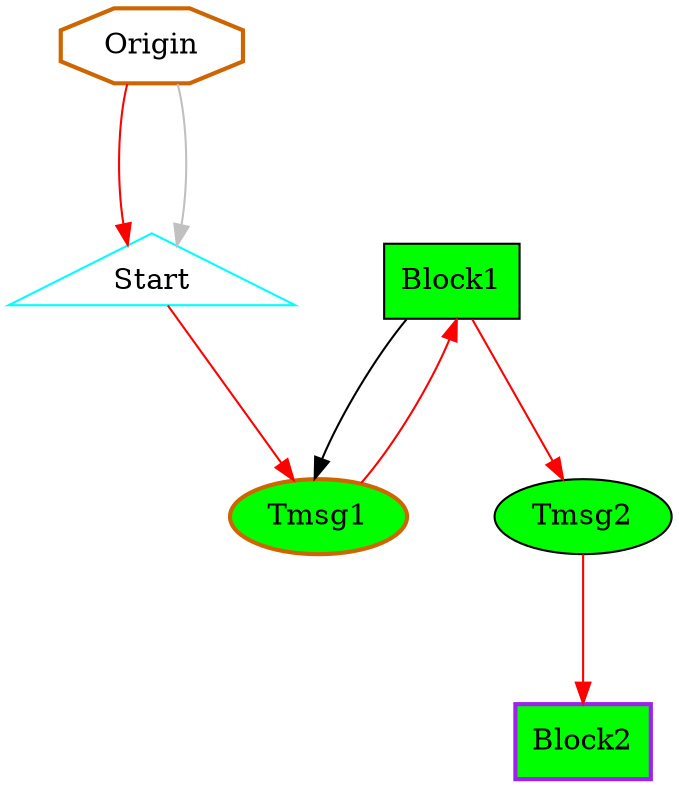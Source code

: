 digraph G {
graph [root="Demo",rankdir   = TB, nodesep           = 0.6, mindist     = 1.0, ranksep = 1.0, overlap = false]
node [style     = "filled", fillcolor = "white", color = "black"]
Block1[cpu="0", flags="0x00100107", type="block", tperiod="10000000", pattern="A", patentry="false", patexit="false", beamproc="beamA", bpentry="false", bpexit="false", qlo="true", qhi="false", qil="false", shape     = "rectangle", fillcolor = "green"];
Block2[cpu="0", flags="0x00108107", type="block", tperiod="10000000", pattern="A", patentry="false", patexit="true", beamproc="beamA", bpentry="false", bpexit="false", qlo="true", qhi="false", qil="false", shape     = "rectangle", fillcolor = "green", penwidth=2, color = "purple"];
Origin[cpu="0", flags="0x0000200d", type="origin", toffs="0", pattern="B", patentry="true", patexit="false", beamproc="undefined", bpentry="false", bpexit="false", thread="1", shape     = "octagon", color  = "cyan", fillcolor = "white", penwidth=2, color = "darkorange3"];
Start[cpu="0", flags="0x0000800e", type="startthread", toffs="0", pattern="B", patentry="false", patexit="true", beamproc="undefined", bpentry="false", bpexit="false", startoffs="50000000", thread="1", shape     = "triangle", color  = "cyan", fillcolor = "white"];
Tmsg1[cpu="0", flags="0x00002102", type="tmsg", toffs="0", pattern="A", patentry="true", patexit="false", beamproc="undefined", bpentry="false", bpexit="false", fid="1", gid="0", evtno="0", beamin="0", bpcstart="0", sid="0", bpid="0", reqnobeam="0", vacc="0", id="0x1000000000000000", par="0x0000000000000001", tef="0", shape     = "oval", fillcolor = "green", penwidth=2, color = "darkorange3"];
Tmsg2[cpu="0", flags="0x00000102", type="tmsg", toffs="0", pattern="A", patentry="false", patexit="false", beamproc="undefined", bpentry="false", bpexit="false", fid="1", gid="0", evtno="0", beamin="0", bpcstart="0", sid="0", bpid="0", reqnobeam="0", vacc="0", id="0x1000000000000000", par="0x0000000000000002", tef="0", shape     = "oval", fillcolor = "green"];
Block1->Tmsg2 [type="defdst", color = "red"];
Origin->Start [type="defdst", color = "red"];
Origin->Start [type="origindst", color = "gray"];
Start->Tmsg1 [type="defdst", color = "red"];
Tmsg1->Block1 [type="defdst", color = "red"];
Tmsg2->Block2 [type="defdst", color = "red"];
Block1->Tmsg1 [type="altdst", color = "black"];
}

